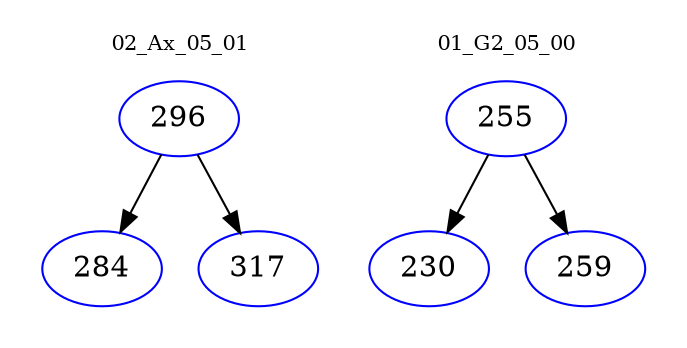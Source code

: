 digraph{
subgraph cluster_0 {
color = white
label = "02_Ax_05_01";
fontsize=10;
T0_296 [label="296", color="blue"]
T0_296 -> T0_284 [color="black"]
T0_284 [label="284", color="blue"]
T0_296 -> T0_317 [color="black"]
T0_317 [label="317", color="blue"]
}
subgraph cluster_1 {
color = white
label = "01_G2_05_00";
fontsize=10;
T1_255 [label="255", color="blue"]
T1_255 -> T1_230 [color="black"]
T1_230 [label="230", color="blue"]
T1_255 -> T1_259 [color="black"]
T1_259 [label="259", color="blue"]
}
}
